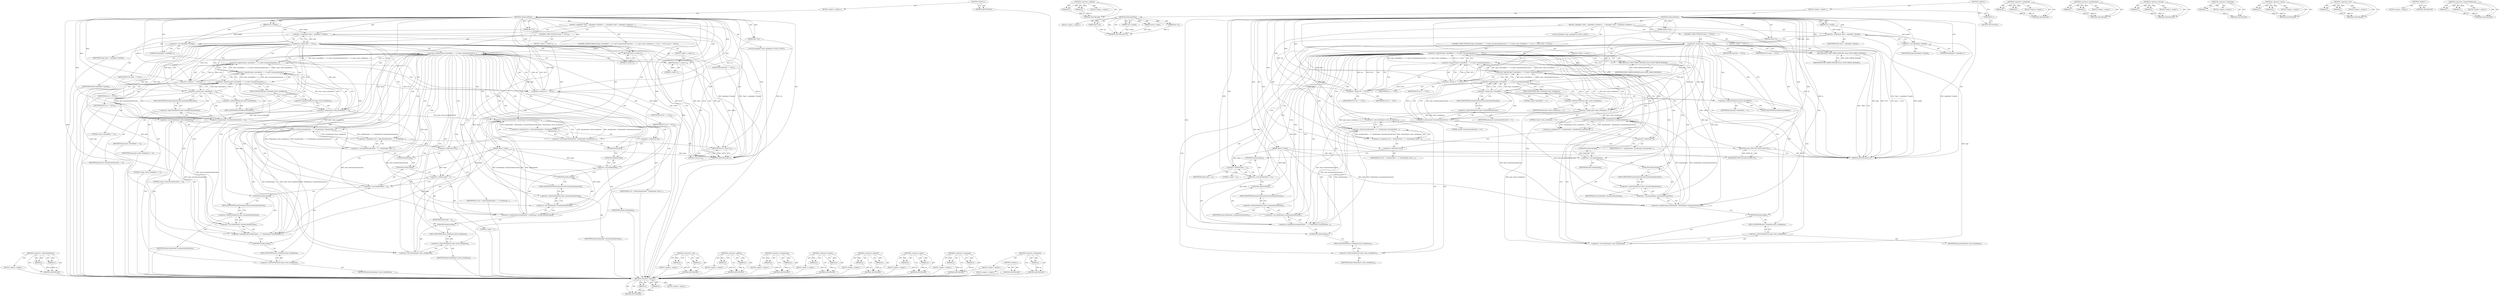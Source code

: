 digraph "&lt;operator&gt;.indirectFieldAccess" {
vulnerable_145 [label=<(METHOD,&lt;operator&gt;.indirectFieldAccess)>];
vulnerable_146 [label=<(PARAM,p1)>];
vulnerable_147 [label=<(PARAM,p2)>];
vulnerable_148 [label=<(BLOCK,&lt;empty&gt;,&lt;empty&gt;)>];
vulnerable_149 [label=<(METHOD_RETURN,ANY)>];
vulnerable_6 [label=<(METHOD,&lt;global&gt;)<SUB>1</SUB>>];
vulnerable_7 [label=<(BLOCK,&lt;empty&gt;,&lt;empty&gt;)<SUB>1</SUB>>];
vulnerable_8 [label=<(METHOD,GetPayloadTime)<SUB>1</SUB>>];
vulnerable_9 [label=<(PARAM,size_t handle)<SUB>1</SUB>>];
vulnerable_10 [label=<(PARAM,uint32_t index)<SUB>1</SUB>>];
vulnerable_11 [label=<(PARAM,float *in)<SUB>1</SUB>>];
vulnerable_12 [label=<(PARAM,float *out)<SUB>1</SUB>>];
vulnerable_13 [label=<(BLOCK,{
 	mp4object *mp4 = (mp4object *)handle;
	if (...,{
 	mp4object *mp4 = (mp4object *)handle;
	if (...)<SUB>2</SUB>>];
vulnerable_14 [label="<(LOCAL,mp4object* mp4: mp4object*)<SUB>3</SUB>>"];
vulnerable_15 [label=<(&lt;operator&gt;.assignment,*mp4 = (mp4object *)handle)<SUB>3</SUB>>];
vulnerable_16 [label=<(IDENTIFIER,mp4,*mp4 = (mp4object *)handle)<SUB>3</SUB>>];
vulnerable_17 [label=<(&lt;operator&gt;.cast,(mp4object *)handle)<SUB>3</SUB>>];
vulnerable_18 [label=<(UNKNOWN,mp4object *,mp4object *)<SUB>3</SUB>>];
vulnerable_19 [label=<(IDENTIFIER,handle,(mp4object *)handle)<SUB>3</SUB>>];
vulnerable_20 [label=<(CONTROL_STRUCTURE,IF,if (mp4 == NULL))<SUB>4</SUB>>];
vulnerable_21 [label=<(&lt;operator&gt;.equals,mp4 == NULL)<SUB>4</SUB>>];
vulnerable_22 [label=<(IDENTIFIER,mp4,mp4 == NULL)<SUB>4</SUB>>];
vulnerable_23 [label=<(IDENTIFIER,NULL,mp4 == NULL)<SUB>4</SUB>>];
vulnerable_24 [label=<(BLOCK,&lt;empty&gt;,&lt;empty&gt;)<SUB>4</SUB>>];
vulnerable_25 [label=<(RETURN,return 0;,return 0;)<SUB>4</SUB>>];
vulnerable_26 [label=<(LITERAL,0,return 0;)<SUB>4</SUB>>];
vulnerable_27 [label=<(CONTROL_STRUCTURE,IF,if (mp4-&gt;metaoffsets == 0 || mp4-&gt;basemetadataduration == 0 || mp4-&gt;meta_clockdemon == 0 || in == NULL || out == NULL))<SUB>6</SUB>>];
vulnerable_28 [label=<(&lt;operator&gt;.logicalOr,mp4-&gt;metaoffsets == 0 || mp4-&gt;basemetadatadurat...)<SUB>6</SUB>>];
vulnerable_29 [label=<(&lt;operator&gt;.logicalOr,mp4-&gt;metaoffsets == 0 || mp4-&gt;basemetadatadurat...)<SUB>6</SUB>>];
vulnerable_30 [label=<(&lt;operator&gt;.logicalOr,mp4-&gt;metaoffsets == 0 || mp4-&gt;basemetadatadurat...)<SUB>6</SUB>>];
vulnerable_31 [label=<(&lt;operator&gt;.logicalOr,mp4-&gt;metaoffsets == 0 || mp4-&gt;basemetadatadurat...)<SUB>6</SUB>>];
vulnerable_32 [label=<(&lt;operator&gt;.equals,mp4-&gt;metaoffsets == 0)<SUB>6</SUB>>];
vulnerable_33 [label=<(&lt;operator&gt;.indirectFieldAccess,mp4-&gt;metaoffsets)<SUB>6</SUB>>];
vulnerable_34 [label=<(IDENTIFIER,mp4,mp4-&gt;metaoffsets == 0)<SUB>6</SUB>>];
vulnerable_35 [label=<(FIELD_IDENTIFIER,metaoffsets,metaoffsets)<SUB>6</SUB>>];
vulnerable_36 [label=<(LITERAL,0,mp4-&gt;metaoffsets == 0)<SUB>6</SUB>>];
vulnerable_37 [label=<(&lt;operator&gt;.equals,mp4-&gt;basemetadataduration == 0)<SUB>6</SUB>>];
vulnerable_38 [label=<(&lt;operator&gt;.indirectFieldAccess,mp4-&gt;basemetadataduration)<SUB>6</SUB>>];
vulnerable_39 [label=<(IDENTIFIER,mp4,mp4-&gt;basemetadataduration == 0)<SUB>6</SUB>>];
vulnerable_40 [label=<(FIELD_IDENTIFIER,basemetadataduration,basemetadataduration)<SUB>6</SUB>>];
vulnerable_41 [label=<(LITERAL,0,mp4-&gt;basemetadataduration == 0)<SUB>6</SUB>>];
vulnerable_42 [label=<(&lt;operator&gt;.equals,mp4-&gt;meta_clockdemon == 0)<SUB>6</SUB>>];
vulnerable_43 [label=<(&lt;operator&gt;.indirectFieldAccess,mp4-&gt;meta_clockdemon)<SUB>6</SUB>>];
vulnerable_44 [label=<(IDENTIFIER,mp4,mp4-&gt;meta_clockdemon == 0)<SUB>6</SUB>>];
vulnerable_45 [label=<(FIELD_IDENTIFIER,meta_clockdemon,meta_clockdemon)<SUB>6</SUB>>];
vulnerable_46 [label=<(LITERAL,0,mp4-&gt;meta_clockdemon == 0)<SUB>6</SUB>>];
vulnerable_47 [label=<(&lt;operator&gt;.equals,in == NULL)<SUB>6</SUB>>];
vulnerable_48 [label=<(IDENTIFIER,in,in == NULL)<SUB>6</SUB>>];
vulnerable_49 [label=<(IDENTIFIER,NULL,in == NULL)<SUB>6</SUB>>];
vulnerable_50 [label=<(&lt;operator&gt;.equals,out == NULL)<SUB>6</SUB>>];
vulnerable_51 [label=<(IDENTIFIER,out,out == NULL)<SUB>6</SUB>>];
vulnerable_52 [label=<(IDENTIFIER,NULL,out == NULL)<SUB>6</SUB>>];
vulnerable_53 [label=<(BLOCK,&lt;empty&gt;,&lt;empty&gt;)<SUB>6</SUB>>];
vulnerable_54 [label=<(RETURN,return 1;,return 1;)<SUB>6</SUB>>];
vulnerable_55 [label=<(LITERAL,1,return 1;)<SUB>6</SUB>>];
vulnerable_56 [label=<(&lt;operator&gt;.assignment,*in = (float)((double)index * (double)mp4-&gt;base...)<SUB>8</SUB>>];
vulnerable_57 [label=<(&lt;operator&gt;.indirection,*in)<SUB>8</SUB>>];
vulnerable_58 [label=<(IDENTIFIER,in,*in = (float)((double)index * (double)mp4-&gt;base...)<SUB>8</SUB>>];
vulnerable_59 [label=<(&lt;operator&gt;.cast,(float)((double)index * (double)mp4-&gt;basemetada...)<SUB>8</SUB>>];
vulnerable_60 [label=<(UNKNOWN,float,float)<SUB>8</SUB>>];
vulnerable_61 [label=<(&lt;operator&gt;.division,(double)index * (double)mp4-&gt;basemetadatadurati...)<SUB>8</SUB>>];
vulnerable_62 [label=<(&lt;operator&gt;.multiplication,(double)index * (double)mp4-&gt;basemetadataduration)<SUB>8</SUB>>];
vulnerable_63 [label=<(&lt;operator&gt;.cast,(double)index)<SUB>8</SUB>>];
vulnerable_64 [label=<(UNKNOWN,double,double)<SUB>8</SUB>>];
vulnerable_65 [label=<(IDENTIFIER,index,(double)index)<SUB>8</SUB>>];
vulnerable_66 [label=<(&lt;operator&gt;.cast,(double)mp4-&gt;basemetadataduration)<SUB>8</SUB>>];
vulnerable_67 [label=<(UNKNOWN,double,double)<SUB>8</SUB>>];
vulnerable_68 [label=<(&lt;operator&gt;.indirectFieldAccess,mp4-&gt;basemetadataduration)<SUB>8</SUB>>];
vulnerable_69 [label=<(IDENTIFIER,mp4,(double)mp4-&gt;basemetadataduration)<SUB>8</SUB>>];
vulnerable_70 [label=<(FIELD_IDENTIFIER,basemetadataduration,basemetadataduration)<SUB>8</SUB>>];
vulnerable_71 [label=<(&lt;operator&gt;.cast,(double)mp4-&gt;meta_clockdemon)<SUB>8</SUB>>];
vulnerable_72 [label=<(UNKNOWN,double,double)<SUB>8</SUB>>];
vulnerable_73 [label=<(&lt;operator&gt;.indirectFieldAccess,mp4-&gt;meta_clockdemon)<SUB>8</SUB>>];
vulnerable_74 [label=<(IDENTIFIER,mp4,(double)mp4-&gt;meta_clockdemon)<SUB>8</SUB>>];
vulnerable_75 [label=<(FIELD_IDENTIFIER,meta_clockdemon,meta_clockdemon)<SUB>8</SUB>>];
vulnerable_76 [label=<(&lt;operator&gt;.assignment,*out = (float)((double)(index + 1) * (double)mp...)<SUB>9</SUB>>];
vulnerable_77 [label=<(&lt;operator&gt;.indirection,*out)<SUB>9</SUB>>];
vulnerable_78 [label=<(IDENTIFIER,out,*out = (float)((double)(index + 1) * (double)mp...)<SUB>9</SUB>>];
vulnerable_79 [label=<(&lt;operator&gt;.cast,(float)((double)(index + 1) * (double)mp4-&gt;base...)<SUB>9</SUB>>];
vulnerable_80 [label=<(UNKNOWN,float,float)<SUB>9</SUB>>];
vulnerable_81 [label=<(&lt;operator&gt;.division,(double)(index + 1) * (double)mp4-&gt;basemetadata...)<SUB>9</SUB>>];
vulnerable_82 [label=<(&lt;operator&gt;.multiplication,(double)(index + 1) * (double)mp4-&gt;basemetadata...)<SUB>9</SUB>>];
vulnerable_83 [label=<(&lt;operator&gt;.cast,(double)(index + 1))<SUB>9</SUB>>];
vulnerable_84 [label=<(UNKNOWN,double,double)<SUB>9</SUB>>];
vulnerable_85 [label=<(&lt;operator&gt;.addition,index + 1)<SUB>9</SUB>>];
vulnerable_86 [label=<(IDENTIFIER,index,index + 1)<SUB>9</SUB>>];
vulnerable_87 [label=<(LITERAL,1,index + 1)<SUB>9</SUB>>];
vulnerable_88 [label=<(&lt;operator&gt;.cast,(double)mp4-&gt;basemetadataduration)<SUB>9</SUB>>];
vulnerable_89 [label=<(UNKNOWN,double,double)<SUB>9</SUB>>];
vulnerable_90 [label=<(&lt;operator&gt;.indirectFieldAccess,mp4-&gt;basemetadataduration)<SUB>9</SUB>>];
vulnerable_91 [label=<(IDENTIFIER,mp4,(double)mp4-&gt;basemetadataduration)<SUB>9</SUB>>];
vulnerable_92 [label=<(FIELD_IDENTIFIER,basemetadataduration,basemetadataduration)<SUB>9</SUB>>];
vulnerable_93 [label=<(&lt;operator&gt;.cast,(double)mp4-&gt;meta_clockdemon)<SUB>9</SUB>>];
vulnerable_94 [label=<(UNKNOWN,double,double)<SUB>9</SUB>>];
vulnerable_95 [label=<(&lt;operator&gt;.indirectFieldAccess,mp4-&gt;meta_clockdemon)<SUB>9</SUB>>];
vulnerable_96 [label=<(IDENTIFIER,mp4,(double)mp4-&gt;meta_clockdemon)<SUB>9</SUB>>];
vulnerable_97 [label=<(FIELD_IDENTIFIER,meta_clockdemon,meta_clockdemon)<SUB>9</SUB>>];
vulnerable_98 [label=<(RETURN,return 0;,return 0;)<SUB>10</SUB>>];
vulnerable_99 [label=<(LITERAL,0,return 0;)<SUB>10</SUB>>];
vulnerable_100 [label=<(METHOD_RETURN,uint32_t)<SUB>1</SUB>>];
vulnerable_102 [label=<(METHOD_RETURN,ANY)<SUB>1</SUB>>];
vulnerable_130 [label=<(METHOD,&lt;operator&gt;.cast)>];
vulnerable_131 [label=<(PARAM,p1)>];
vulnerable_132 [label=<(PARAM,p2)>];
vulnerable_133 [label=<(BLOCK,&lt;empty&gt;,&lt;empty&gt;)>];
vulnerable_134 [label=<(METHOD_RETURN,ANY)>];
vulnerable_164 [label=<(METHOD,&lt;operator&gt;.addition)>];
vulnerable_165 [label=<(PARAM,p1)>];
vulnerable_166 [label=<(PARAM,p2)>];
vulnerable_167 [label=<(BLOCK,&lt;empty&gt;,&lt;empty&gt;)>];
vulnerable_168 [label=<(METHOD_RETURN,ANY)>];
vulnerable_159 [label=<(METHOD,&lt;operator&gt;.multiplication)>];
vulnerable_160 [label=<(PARAM,p1)>];
vulnerable_161 [label=<(PARAM,p2)>];
vulnerable_162 [label=<(BLOCK,&lt;empty&gt;,&lt;empty&gt;)>];
vulnerable_163 [label=<(METHOD_RETURN,ANY)>];
vulnerable_154 [label=<(METHOD,&lt;operator&gt;.division)>];
vulnerable_155 [label=<(PARAM,p1)>];
vulnerable_156 [label=<(PARAM,p2)>];
vulnerable_157 [label=<(BLOCK,&lt;empty&gt;,&lt;empty&gt;)>];
vulnerable_158 [label=<(METHOD_RETURN,ANY)>];
vulnerable_140 [label=<(METHOD,&lt;operator&gt;.logicalOr)>];
vulnerable_141 [label=<(PARAM,p1)>];
vulnerable_142 [label=<(PARAM,p2)>];
vulnerable_143 [label=<(BLOCK,&lt;empty&gt;,&lt;empty&gt;)>];
vulnerable_144 [label=<(METHOD_RETURN,ANY)>];
vulnerable_135 [label=<(METHOD,&lt;operator&gt;.equals)>];
vulnerable_136 [label=<(PARAM,p1)>];
vulnerable_137 [label=<(PARAM,p2)>];
vulnerable_138 [label=<(BLOCK,&lt;empty&gt;,&lt;empty&gt;)>];
vulnerable_139 [label=<(METHOD_RETURN,ANY)>];
vulnerable_125 [label=<(METHOD,&lt;operator&gt;.assignment)>];
vulnerable_126 [label=<(PARAM,p1)>];
vulnerable_127 [label=<(PARAM,p2)>];
vulnerable_128 [label=<(BLOCK,&lt;empty&gt;,&lt;empty&gt;)>];
vulnerable_129 [label=<(METHOD_RETURN,ANY)>];
vulnerable_119 [label=<(METHOD,&lt;global&gt;)<SUB>1</SUB>>];
vulnerable_120 [label=<(BLOCK,&lt;empty&gt;,&lt;empty&gt;)>];
vulnerable_121 [label=<(METHOD_RETURN,ANY)>];
vulnerable_150 [label=<(METHOD,&lt;operator&gt;.indirection)>];
vulnerable_151 [label=<(PARAM,p1)>];
vulnerable_152 [label=<(BLOCK,&lt;empty&gt;,&lt;empty&gt;)>];
vulnerable_153 [label=<(METHOD_RETURN,ANY)>];
fixed_147 [label=<(METHOD,&lt;operator&gt;.logicalOr)>];
fixed_148 [label=<(PARAM,p1)>];
fixed_149 [label=<(PARAM,p2)>];
fixed_150 [label=<(BLOCK,&lt;empty&gt;,&lt;empty&gt;)>];
fixed_151 [label=<(METHOD_RETURN,ANY)>];
fixed_171 [label=<(METHOD,&lt;operator&gt;.addition)>];
fixed_172 [label=<(PARAM,p1)>];
fixed_173 [label=<(PARAM,p2)>];
fixed_174 [label=<(BLOCK,&lt;empty&gt;,&lt;empty&gt;)>];
fixed_175 [label=<(METHOD_RETURN,ANY)>];
fixed_6 [label=<(METHOD,&lt;global&gt;)<SUB>1</SUB>>];
fixed_7 [label=<(BLOCK,&lt;empty&gt;,&lt;empty&gt;)<SUB>1</SUB>>];
fixed_8 [label=<(METHOD,GetPayloadTime)<SUB>1</SUB>>];
fixed_9 [label=<(PARAM,size_t handle)<SUB>1</SUB>>];
fixed_10 [label=<(PARAM,uint32_t index)<SUB>1</SUB>>];
fixed_11 [label=<(PARAM,float *in)<SUB>1</SUB>>];
fixed_12 [label=<(PARAM,float *out)<SUB>1</SUB>>];
fixed_13 [label=<(BLOCK,&lt;empty&gt;,&lt;empty&gt;)>];
fixed_14 [label=<(METHOD_RETURN,uint32_t)<SUB>1</SUB>>];
fixed_16 [label=<(UNKNOWN,),))<SUB>1</SUB>>];
fixed_17 [label=<(METHOD,GetPayloadTime)<SUB>2</SUB>>];
fixed_18 [label=<(PARAM,size_t handle)<SUB>2</SUB>>];
fixed_19 [label=<(PARAM,uint32_t index)<SUB>2</SUB>>];
fixed_20 [label=<(PARAM,double *in)<SUB>2</SUB>>];
fixed_21 [label=<(PARAM,double *out)<SUB>2</SUB>>];
fixed_22 [label=<(BLOCK,{
 	mp4object *mp4 = (mp4object *)handle;
	if (...,{
 	mp4object *mp4 = (mp4object *)handle;
	if (...)<SUB>3</SUB>>];
fixed_23 [label="<(LOCAL,mp4object* mp4: mp4object*)<SUB>4</SUB>>"];
fixed_24 [label=<(&lt;operator&gt;.assignment,*mp4 = (mp4object *)handle)<SUB>4</SUB>>];
fixed_25 [label=<(IDENTIFIER,mp4,*mp4 = (mp4object *)handle)<SUB>4</SUB>>];
fixed_26 [label=<(&lt;operator&gt;.cast,(mp4object *)handle)<SUB>4</SUB>>];
fixed_27 [label=<(UNKNOWN,mp4object *,mp4object *)<SUB>4</SUB>>];
fixed_28 [label=<(IDENTIFIER,handle,(mp4object *)handle)<SUB>4</SUB>>];
fixed_29 [label=<(CONTROL_STRUCTURE,IF,if (mp4 == NULL))<SUB>5</SUB>>];
fixed_30 [label=<(&lt;operator&gt;.equals,mp4 == NULL)<SUB>5</SUB>>];
fixed_31 [label=<(IDENTIFIER,mp4,mp4 == NULL)<SUB>5</SUB>>];
fixed_32 [label=<(IDENTIFIER,NULL,mp4 == NULL)<SUB>5</SUB>>];
fixed_33 [label=<(BLOCK,&lt;empty&gt;,&lt;empty&gt;)<SUB>5</SUB>>];
fixed_34 [label=<(RETURN,return GPMF_ERROR_MEMORY;,return GPMF_ERROR_MEMORY;)<SUB>5</SUB>>];
fixed_35 [label=<(IDENTIFIER,GPMF_ERROR_MEMORY,return GPMF_ERROR_MEMORY;)<SUB>5</SUB>>];
fixed_36 [label=<(CONTROL_STRUCTURE,IF,if (mp4-&gt;metaoffsets == 0 || mp4-&gt;basemetadataduration == 0 || mp4-&gt;meta_clockdemon == 0 || in == NULL || out == NULL))<SUB>7</SUB>>];
fixed_37 [label=<(&lt;operator&gt;.logicalOr,mp4-&gt;metaoffsets == 0 || mp4-&gt;basemetadatadurat...)<SUB>7</SUB>>];
fixed_38 [label=<(&lt;operator&gt;.logicalOr,mp4-&gt;metaoffsets == 0 || mp4-&gt;basemetadatadurat...)<SUB>7</SUB>>];
fixed_39 [label=<(&lt;operator&gt;.logicalOr,mp4-&gt;metaoffsets == 0 || mp4-&gt;basemetadatadurat...)<SUB>7</SUB>>];
fixed_40 [label=<(&lt;operator&gt;.logicalOr,mp4-&gt;metaoffsets == 0 || mp4-&gt;basemetadatadurat...)<SUB>7</SUB>>];
fixed_41 [label=<(&lt;operator&gt;.equals,mp4-&gt;metaoffsets == 0)<SUB>7</SUB>>];
fixed_42 [label=<(&lt;operator&gt;.indirectFieldAccess,mp4-&gt;metaoffsets)<SUB>7</SUB>>];
fixed_43 [label=<(IDENTIFIER,mp4,mp4-&gt;metaoffsets == 0)<SUB>7</SUB>>];
fixed_44 [label=<(FIELD_IDENTIFIER,metaoffsets,metaoffsets)<SUB>7</SUB>>];
fixed_45 [label=<(LITERAL,0,mp4-&gt;metaoffsets == 0)<SUB>7</SUB>>];
fixed_46 [label=<(&lt;operator&gt;.equals,mp4-&gt;basemetadataduration == 0)<SUB>7</SUB>>];
fixed_47 [label=<(&lt;operator&gt;.indirectFieldAccess,mp4-&gt;basemetadataduration)<SUB>7</SUB>>];
fixed_48 [label=<(IDENTIFIER,mp4,mp4-&gt;basemetadataduration == 0)<SUB>7</SUB>>];
fixed_49 [label=<(FIELD_IDENTIFIER,basemetadataduration,basemetadataduration)<SUB>7</SUB>>];
fixed_50 [label=<(LITERAL,0,mp4-&gt;basemetadataduration == 0)<SUB>7</SUB>>];
fixed_51 [label=<(&lt;operator&gt;.equals,mp4-&gt;meta_clockdemon == 0)<SUB>7</SUB>>];
fixed_52 [label=<(&lt;operator&gt;.indirectFieldAccess,mp4-&gt;meta_clockdemon)<SUB>7</SUB>>];
fixed_53 [label=<(IDENTIFIER,mp4,mp4-&gt;meta_clockdemon == 0)<SUB>7</SUB>>];
fixed_54 [label=<(FIELD_IDENTIFIER,meta_clockdemon,meta_clockdemon)<SUB>7</SUB>>];
fixed_55 [label=<(LITERAL,0,mp4-&gt;meta_clockdemon == 0)<SUB>7</SUB>>];
fixed_56 [label=<(&lt;operator&gt;.equals,in == NULL)<SUB>7</SUB>>];
fixed_57 [label=<(IDENTIFIER,in,in == NULL)<SUB>7</SUB>>];
fixed_58 [label=<(IDENTIFIER,NULL,in == NULL)<SUB>7</SUB>>];
fixed_59 [label=<(&lt;operator&gt;.equals,out == NULL)<SUB>7</SUB>>];
fixed_60 [label=<(IDENTIFIER,out,out == NULL)<SUB>7</SUB>>];
fixed_61 [label=<(IDENTIFIER,NULL,out == NULL)<SUB>7</SUB>>];
fixed_62 [label=<(BLOCK,&lt;empty&gt;,&lt;empty&gt;)<SUB>7</SUB>>];
fixed_63 [label=<(RETURN,return GPMF_ERROR_MEMORY;,return GPMF_ERROR_MEMORY;)<SUB>7</SUB>>];
fixed_64 [label=<(IDENTIFIER,GPMF_ERROR_MEMORY,return GPMF_ERROR_MEMORY;)<SUB>7</SUB>>];
fixed_65 [label=<(&lt;operator&gt;.assignment,*in = ((double)index * (double)mp4-&gt;basemetadat...)<SUB>9</SUB>>];
fixed_66 [label=<(&lt;operator&gt;.indirection,*in)<SUB>9</SUB>>];
fixed_67 [label=<(IDENTIFIER,in,*in = ((double)index * (double)mp4-&gt;basemetadat...)<SUB>9</SUB>>];
fixed_68 [label=<(&lt;operator&gt;.division,(double)index * (double)mp4-&gt;basemetadatadurati...)<SUB>9</SUB>>];
fixed_69 [label=<(&lt;operator&gt;.multiplication,(double)index * (double)mp4-&gt;basemetadataduration)<SUB>9</SUB>>];
fixed_70 [label=<(&lt;operator&gt;.cast,(double)index)<SUB>9</SUB>>];
fixed_71 [label=<(UNKNOWN,double,double)<SUB>9</SUB>>];
fixed_72 [label=<(IDENTIFIER,index,(double)index)<SUB>9</SUB>>];
fixed_73 [label=<(&lt;operator&gt;.cast,(double)mp4-&gt;basemetadataduration)<SUB>9</SUB>>];
fixed_74 [label=<(UNKNOWN,double,double)<SUB>9</SUB>>];
fixed_75 [label=<(&lt;operator&gt;.indirectFieldAccess,mp4-&gt;basemetadataduration)<SUB>9</SUB>>];
fixed_76 [label=<(IDENTIFIER,mp4,(double)mp4-&gt;basemetadataduration)<SUB>9</SUB>>];
fixed_77 [label=<(FIELD_IDENTIFIER,basemetadataduration,basemetadataduration)<SUB>9</SUB>>];
fixed_78 [label=<(&lt;operator&gt;.cast,(double)mp4-&gt;meta_clockdemon)<SUB>9</SUB>>];
fixed_79 [label=<(UNKNOWN,double,double)<SUB>9</SUB>>];
fixed_80 [label=<(&lt;operator&gt;.indirectFieldAccess,mp4-&gt;meta_clockdemon)<SUB>9</SUB>>];
fixed_81 [label=<(IDENTIFIER,mp4,(double)mp4-&gt;meta_clockdemon)<SUB>9</SUB>>];
fixed_82 [label=<(FIELD_IDENTIFIER,meta_clockdemon,meta_clockdemon)<SUB>9</SUB>>];
fixed_83 [label=<(&lt;operator&gt;.assignment,*out = ((double)(index + 1) * (double)mp4-&gt;base...)<SUB>10</SUB>>];
fixed_84 [label=<(&lt;operator&gt;.indirection,*out)<SUB>10</SUB>>];
fixed_85 [label=<(IDENTIFIER,out,*out = ((double)(index + 1) * (double)mp4-&gt;base...)<SUB>10</SUB>>];
fixed_86 [label=<(&lt;operator&gt;.division,(double)(index + 1) * (double)mp4-&gt;basemetadata...)<SUB>10</SUB>>];
fixed_87 [label=<(&lt;operator&gt;.multiplication,(double)(index + 1) * (double)mp4-&gt;basemetadata...)<SUB>10</SUB>>];
fixed_88 [label=<(&lt;operator&gt;.cast,(double)(index + 1))<SUB>10</SUB>>];
fixed_89 [label=<(UNKNOWN,double,double)<SUB>10</SUB>>];
fixed_90 [label=<(&lt;operator&gt;.addition,index + 1)<SUB>10</SUB>>];
fixed_91 [label=<(IDENTIFIER,index,index + 1)<SUB>10</SUB>>];
fixed_92 [label=<(LITERAL,1,index + 1)<SUB>10</SUB>>];
fixed_93 [label=<(&lt;operator&gt;.cast,(double)mp4-&gt;basemetadataduration)<SUB>10</SUB>>];
fixed_94 [label=<(UNKNOWN,double,double)<SUB>10</SUB>>];
fixed_95 [label=<(&lt;operator&gt;.indirectFieldAccess,mp4-&gt;basemetadataduration)<SUB>10</SUB>>];
fixed_96 [label=<(IDENTIFIER,mp4,(double)mp4-&gt;basemetadataduration)<SUB>10</SUB>>];
fixed_97 [label=<(FIELD_IDENTIFIER,basemetadataduration,basemetadataduration)<SUB>10</SUB>>];
fixed_98 [label=<(&lt;operator&gt;.cast,(double)mp4-&gt;meta_clockdemon)<SUB>10</SUB>>];
fixed_99 [label=<(UNKNOWN,double,double)<SUB>10</SUB>>];
fixed_100 [label=<(&lt;operator&gt;.indirectFieldAccess,mp4-&gt;meta_clockdemon)<SUB>10</SUB>>];
fixed_101 [label=<(IDENTIFIER,mp4,(double)mp4-&gt;meta_clockdemon)<SUB>10</SUB>>];
fixed_102 [label=<(FIELD_IDENTIFIER,meta_clockdemon,meta_clockdemon)<SUB>10</SUB>>];
fixed_103 [label=<(RETURN,return GPMF_OK;,return GPMF_OK;)<SUB>11</SUB>>];
fixed_104 [label=<(IDENTIFIER,GPMF_OK,return GPMF_OK;)<SUB>11</SUB>>];
fixed_105 [label=<(METHOD_RETURN,uint32_t)<SUB>2</SUB>>];
fixed_107 [label=<(METHOD_RETURN,ANY)<SUB>1</SUB>>];
fixed_132 [label=<(METHOD,&lt;operator&gt;.assignment)>];
fixed_133 [label=<(PARAM,p1)>];
fixed_134 [label=<(PARAM,p2)>];
fixed_135 [label=<(BLOCK,&lt;empty&gt;,&lt;empty&gt;)>];
fixed_136 [label=<(METHOD_RETURN,ANY)>];
fixed_166 [label=<(METHOD,&lt;operator&gt;.multiplication)>];
fixed_167 [label=<(PARAM,p1)>];
fixed_168 [label=<(PARAM,p2)>];
fixed_169 [label=<(BLOCK,&lt;empty&gt;,&lt;empty&gt;)>];
fixed_170 [label=<(METHOD_RETURN,ANY)>];
fixed_161 [label=<(METHOD,&lt;operator&gt;.division)>];
fixed_162 [label=<(PARAM,p1)>];
fixed_163 [label=<(PARAM,p2)>];
fixed_164 [label=<(BLOCK,&lt;empty&gt;,&lt;empty&gt;)>];
fixed_165 [label=<(METHOD_RETURN,ANY)>];
fixed_157 [label=<(METHOD,&lt;operator&gt;.indirection)>];
fixed_158 [label=<(PARAM,p1)>];
fixed_159 [label=<(BLOCK,&lt;empty&gt;,&lt;empty&gt;)>];
fixed_160 [label=<(METHOD_RETURN,ANY)>];
fixed_142 [label=<(METHOD,&lt;operator&gt;.equals)>];
fixed_143 [label=<(PARAM,p1)>];
fixed_144 [label=<(PARAM,p2)>];
fixed_145 [label=<(BLOCK,&lt;empty&gt;,&lt;empty&gt;)>];
fixed_146 [label=<(METHOD_RETURN,ANY)>];
fixed_137 [label=<(METHOD,&lt;operator&gt;.cast)>];
fixed_138 [label=<(PARAM,p1)>];
fixed_139 [label=<(PARAM,p2)>];
fixed_140 [label=<(BLOCK,&lt;empty&gt;,&lt;empty&gt;)>];
fixed_141 [label=<(METHOD_RETURN,ANY)>];
fixed_126 [label=<(METHOD,&lt;global&gt;)<SUB>1</SUB>>];
fixed_127 [label=<(BLOCK,&lt;empty&gt;,&lt;empty&gt;)>];
fixed_128 [label=<(METHOD_RETURN,ANY)>];
fixed_152 [label=<(METHOD,&lt;operator&gt;.indirectFieldAccess)>];
fixed_153 [label=<(PARAM,p1)>];
fixed_154 [label=<(PARAM,p2)>];
fixed_155 [label=<(BLOCK,&lt;empty&gt;,&lt;empty&gt;)>];
fixed_156 [label=<(METHOD_RETURN,ANY)>];
vulnerable_145 -> vulnerable_146  [key=0, label="AST: "];
vulnerable_145 -> vulnerable_146  [key=1, label="DDG: "];
vulnerable_145 -> vulnerable_148  [key=0, label="AST: "];
vulnerable_145 -> vulnerable_147  [key=0, label="AST: "];
vulnerable_145 -> vulnerable_147  [key=1, label="DDG: "];
vulnerable_145 -> vulnerable_149  [key=0, label="AST: "];
vulnerable_145 -> vulnerable_149  [key=1, label="CFG: "];
vulnerable_146 -> vulnerable_149  [key=0, label="DDG: p1"];
vulnerable_147 -> vulnerable_149  [key=0, label="DDG: p2"];
vulnerable_148 -> fixed_147  [key=0];
vulnerable_149 -> fixed_147  [key=0];
vulnerable_6 -> vulnerable_7  [key=0, label="AST: "];
vulnerable_6 -> vulnerable_102  [key=0, label="AST: "];
vulnerable_6 -> vulnerable_102  [key=1, label="CFG: "];
vulnerable_7 -> vulnerable_8  [key=0, label="AST: "];
vulnerable_8 -> vulnerable_9  [key=0, label="AST: "];
vulnerable_8 -> vulnerable_9  [key=1, label="DDG: "];
vulnerable_8 -> vulnerable_10  [key=0, label="AST: "];
vulnerable_8 -> vulnerable_10  [key=1, label="DDG: "];
vulnerable_8 -> vulnerable_11  [key=0, label="AST: "];
vulnerable_8 -> vulnerable_11  [key=1, label="DDG: "];
vulnerable_8 -> vulnerable_12  [key=0, label="AST: "];
vulnerable_8 -> vulnerable_12  [key=1, label="DDG: "];
vulnerable_8 -> vulnerable_13  [key=0, label="AST: "];
vulnerable_8 -> vulnerable_100  [key=0, label="AST: "];
vulnerable_8 -> vulnerable_18  [key=0, label="CFG: "];
vulnerable_8 -> vulnerable_15  [key=0, label="DDG: "];
vulnerable_8 -> vulnerable_98  [key=0, label="DDG: "];
vulnerable_8 -> vulnerable_99  [key=0, label="DDG: "];
vulnerable_8 -> vulnerable_17  [key=0, label="DDG: "];
vulnerable_8 -> vulnerable_21  [key=0, label="DDG: "];
vulnerable_8 -> vulnerable_25  [key=0, label="DDG: "];
vulnerable_8 -> vulnerable_54  [key=0, label="DDG: "];
vulnerable_8 -> vulnerable_26  [key=0, label="DDG: "];
vulnerable_8 -> vulnerable_50  [key=0, label="DDG: "];
vulnerable_8 -> vulnerable_55  [key=0, label="DDG: "];
vulnerable_8 -> vulnerable_47  [key=0, label="DDG: "];
vulnerable_8 -> vulnerable_62  [key=0, label="DDG: "];
vulnerable_8 -> vulnerable_82  [key=0, label="DDG: "];
vulnerable_8 -> vulnerable_42  [key=0, label="DDG: "];
vulnerable_8 -> vulnerable_63  [key=0, label="DDG: "];
vulnerable_8 -> vulnerable_83  [key=0, label="DDG: "];
vulnerable_8 -> vulnerable_32  [key=0, label="DDG: "];
vulnerable_8 -> vulnerable_37  [key=0, label="DDG: "];
vulnerable_8 -> vulnerable_85  [key=0, label="DDG: "];
vulnerable_9 -> vulnerable_15  [key=0, label="DDG: handle"];
vulnerable_9 -> vulnerable_17  [key=0, label="DDG: handle"];
vulnerable_10 -> vulnerable_100  [key=0, label="DDG: index"];
vulnerable_10 -> vulnerable_62  [key=0, label="DDG: index"];
vulnerable_10 -> vulnerable_82  [key=0, label="DDG: index"];
vulnerable_10 -> vulnerable_63  [key=0, label="DDG: index"];
vulnerable_10 -> vulnerable_83  [key=0, label="DDG: index"];
vulnerable_10 -> vulnerable_85  [key=0, label="DDG: index"];
vulnerable_11 -> vulnerable_100  [key=0, label="DDG: in"];
vulnerable_11 -> vulnerable_47  [key=0, label="DDG: in"];
vulnerable_12 -> vulnerable_100  [key=0, label="DDG: out"];
vulnerable_12 -> vulnerable_50  [key=0, label="DDG: out"];
vulnerable_13 -> vulnerable_14  [key=0, label="AST: "];
vulnerable_13 -> vulnerable_15  [key=0, label="AST: "];
vulnerable_13 -> vulnerable_20  [key=0, label="AST: "];
vulnerable_13 -> vulnerable_27  [key=0, label="AST: "];
vulnerable_13 -> vulnerable_56  [key=0, label="AST: "];
vulnerable_13 -> vulnerable_76  [key=0, label="AST: "];
vulnerable_13 -> vulnerable_98  [key=0, label="AST: "];
vulnerable_14 -> fixed_147  [key=0];
vulnerable_15 -> vulnerable_16  [key=0, label="AST: "];
vulnerable_15 -> vulnerable_17  [key=0, label="AST: "];
vulnerable_15 -> vulnerable_21  [key=0, label="CFG: "];
vulnerable_15 -> vulnerable_21  [key=1, label="DDG: mp4"];
vulnerable_15 -> vulnerable_100  [key=0, label="DDG: (mp4object *)handle"];
vulnerable_15 -> vulnerable_100  [key=1, label="DDG: *mp4 = (mp4object *)handle"];
vulnerable_16 -> fixed_147  [key=0];
vulnerable_17 -> vulnerable_18  [key=0, label="AST: "];
vulnerable_17 -> vulnerable_19  [key=0, label="AST: "];
vulnerable_17 -> vulnerable_15  [key=0, label="CFG: "];
vulnerable_17 -> vulnerable_100  [key=0, label="DDG: handle"];
vulnerable_18 -> vulnerable_17  [key=0, label="CFG: "];
vulnerable_19 -> fixed_147  [key=0];
vulnerable_20 -> vulnerable_21  [key=0, label="AST: "];
vulnerable_20 -> vulnerable_24  [key=0, label="AST: "];
vulnerable_21 -> vulnerable_22  [key=0, label="AST: "];
vulnerable_21 -> vulnerable_23  [key=0, label="AST: "];
vulnerable_21 -> vulnerable_25  [key=0, label="CFG: "];
vulnerable_21 -> vulnerable_25  [key=1, label="CDG: "];
vulnerable_21 -> vulnerable_35  [key=0, label="CFG: "];
vulnerable_21 -> vulnerable_35  [key=1, label="CDG: "];
vulnerable_21 -> vulnerable_100  [key=0, label="DDG: mp4"];
vulnerable_21 -> vulnerable_100  [key=1, label="DDG: NULL"];
vulnerable_21 -> vulnerable_100  [key=2, label="DDG: mp4 == NULL"];
vulnerable_21 -> vulnerable_50  [key=0, label="DDG: NULL"];
vulnerable_21 -> vulnerable_61  [key=0, label="DDG: mp4"];
vulnerable_21 -> vulnerable_81  [key=0, label="DDG: mp4"];
vulnerable_21 -> vulnerable_47  [key=0, label="DDG: NULL"];
vulnerable_21 -> vulnerable_62  [key=0, label="DDG: mp4"];
vulnerable_21 -> vulnerable_71  [key=0, label="DDG: mp4"];
vulnerable_21 -> vulnerable_82  [key=0, label="DDG: mp4"];
vulnerable_21 -> vulnerable_93  [key=0, label="DDG: mp4"];
vulnerable_21 -> vulnerable_42  [key=0, label="DDG: mp4"];
vulnerable_21 -> vulnerable_66  [key=0, label="DDG: mp4"];
vulnerable_21 -> vulnerable_88  [key=0, label="DDG: mp4"];
vulnerable_21 -> vulnerable_32  [key=0, label="DDG: mp4"];
vulnerable_21 -> vulnerable_32  [key=1, label="CDG: "];
vulnerable_21 -> vulnerable_37  [key=0, label="DDG: mp4"];
vulnerable_21 -> vulnerable_30  [key=0, label="CDG: "];
vulnerable_21 -> vulnerable_28  [key=0, label="CDG: "];
vulnerable_21 -> vulnerable_29  [key=0, label="CDG: "];
vulnerable_21 -> vulnerable_33  [key=0, label="CDG: "];
vulnerable_21 -> vulnerable_31  [key=0, label="CDG: "];
vulnerable_22 -> fixed_147  [key=0];
vulnerable_23 -> fixed_147  [key=0];
vulnerable_24 -> vulnerable_25  [key=0, label="AST: "];
vulnerable_25 -> vulnerable_26  [key=0, label="AST: "];
vulnerable_25 -> vulnerable_100  [key=0, label="CFG: "];
vulnerable_25 -> vulnerable_100  [key=1, label="DDG: &lt;RET&gt;"];
vulnerable_26 -> vulnerable_25  [key=0, label="DDG: 0"];
vulnerable_27 -> vulnerable_28  [key=0, label="AST: "];
vulnerable_27 -> vulnerable_53  [key=0, label="AST: "];
vulnerable_28 -> vulnerable_29  [key=0, label="AST: "];
vulnerable_28 -> vulnerable_50  [key=0, label="AST: "];
vulnerable_28 -> vulnerable_54  [key=0, label="CFG: "];
vulnerable_28 -> vulnerable_54  [key=1, label="CDG: "];
vulnerable_28 -> vulnerable_57  [key=0, label="CFG: "];
vulnerable_28 -> vulnerable_57  [key=1, label="CDG: "];
vulnerable_28 -> vulnerable_94  [key=0, label="CDG: "];
vulnerable_28 -> vulnerable_68  [key=0, label="CDG: "];
vulnerable_28 -> vulnerable_60  [key=0, label="CDG: "];
vulnerable_28 -> vulnerable_73  [key=0, label="CDG: "];
vulnerable_28 -> vulnerable_77  [key=0, label="CDG: "];
vulnerable_28 -> vulnerable_64  [key=0, label="CDG: "];
vulnerable_28 -> vulnerable_89  [key=0, label="CDG: "];
vulnerable_28 -> vulnerable_66  [key=0, label="CDG: "];
vulnerable_28 -> vulnerable_98  [key=0, label="CDG: "];
vulnerable_28 -> vulnerable_75  [key=0, label="CDG: "];
vulnerable_28 -> vulnerable_81  [key=0, label="CDG: "];
vulnerable_28 -> vulnerable_84  [key=0, label="CDG: "];
vulnerable_28 -> vulnerable_85  [key=0, label="CDG: "];
vulnerable_28 -> vulnerable_72  [key=0, label="CDG: "];
vulnerable_28 -> vulnerable_56  [key=0, label="CDG: "];
vulnerable_28 -> vulnerable_67  [key=0, label="CDG: "];
vulnerable_28 -> vulnerable_95  [key=0, label="CDG: "];
vulnerable_28 -> vulnerable_92  [key=0, label="CDG: "];
vulnerable_28 -> vulnerable_76  [key=0, label="CDG: "];
vulnerable_28 -> vulnerable_59  [key=0, label="CDG: "];
vulnerable_28 -> vulnerable_97  [key=0, label="CDG: "];
vulnerable_28 -> vulnerable_82  [key=0, label="CDG: "];
vulnerable_28 -> vulnerable_93  [key=0, label="CDG: "];
vulnerable_28 -> vulnerable_90  [key=0, label="CDG: "];
vulnerable_28 -> vulnerable_79  [key=0, label="CDG: "];
vulnerable_28 -> vulnerable_80  [key=0, label="CDG: "];
vulnerable_28 -> vulnerable_61  [key=0, label="CDG: "];
vulnerable_28 -> vulnerable_83  [key=0, label="CDG: "];
vulnerable_28 -> vulnerable_71  [key=0, label="CDG: "];
vulnerable_28 -> vulnerable_88  [key=0, label="CDG: "];
vulnerable_28 -> vulnerable_70  [key=0, label="CDG: "];
vulnerable_28 -> vulnerable_63  [key=0, label="CDG: "];
vulnerable_28 -> vulnerable_62  [key=0, label="CDG: "];
vulnerable_29 -> vulnerable_30  [key=0, label="AST: "];
vulnerable_29 -> vulnerable_47  [key=0, label="AST: "];
vulnerable_29 -> vulnerable_28  [key=0, label="CFG: "];
vulnerable_29 -> vulnerable_28  [key=1, label="DDG: mp4-&gt;metaoffsets == 0 || mp4-&gt;basemetadataduration == 0 || mp4-&gt;meta_clockdemon == 0"];
vulnerable_29 -> vulnerable_28  [key=2, label="DDG: in == NULL"];
vulnerable_29 -> vulnerable_50  [key=0, label="CFG: "];
vulnerable_29 -> vulnerable_50  [key=1, label="CDG: "];
vulnerable_30 -> vulnerable_31  [key=0, label="AST: "];
vulnerable_30 -> vulnerable_42  [key=0, label="AST: "];
vulnerable_30 -> vulnerable_29  [key=0, label="CFG: "];
vulnerable_30 -> vulnerable_29  [key=1, label="DDG: mp4-&gt;metaoffsets == 0 || mp4-&gt;basemetadataduration == 0"];
vulnerable_30 -> vulnerable_29  [key=2, label="DDG: mp4-&gt;meta_clockdemon == 0"];
vulnerable_30 -> vulnerable_47  [key=0, label="CFG: "];
vulnerable_30 -> vulnerable_47  [key=1, label="CDG: "];
vulnerable_31 -> vulnerable_32  [key=0, label="AST: "];
vulnerable_31 -> vulnerable_37  [key=0, label="AST: "];
vulnerable_31 -> vulnerable_30  [key=0, label="CFG: "];
vulnerable_31 -> vulnerable_30  [key=1, label="DDG: mp4-&gt;metaoffsets == 0"];
vulnerable_31 -> vulnerable_30  [key=2, label="DDG: mp4-&gt;basemetadataduration == 0"];
vulnerable_31 -> vulnerable_45  [key=0, label="CFG: "];
vulnerable_31 -> vulnerable_45  [key=1, label="CDG: "];
vulnerable_31 -> vulnerable_42  [key=0, label="CDG: "];
vulnerable_31 -> vulnerable_43  [key=0, label="CDG: "];
vulnerable_32 -> vulnerable_33  [key=0, label="AST: "];
vulnerable_32 -> vulnerable_36  [key=0, label="AST: "];
vulnerable_32 -> vulnerable_31  [key=0, label="CFG: "];
vulnerable_32 -> vulnerable_31  [key=1, label="DDG: mp4-&gt;metaoffsets"];
vulnerable_32 -> vulnerable_31  [key=2, label="DDG: 0"];
vulnerable_32 -> vulnerable_40  [key=0, label="CFG: "];
vulnerable_32 -> vulnerable_40  [key=1, label="CDG: "];
vulnerable_32 -> vulnerable_37  [key=0, label="CDG: "];
vulnerable_32 -> vulnerable_38  [key=0, label="CDG: "];
vulnerable_33 -> vulnerable_34  [key=0, label="AST: "];
vulnerable_33 -> vulnerable_35  [key=0, label="AST: "];
vulnerable_33 -> vulnerable_32  [key=0, label="CFG: "];
vulnerable_34 -> fixed_147  [key=0];
vulnerable_35 -> vulnerable_33  [key=0, label="CFG: "];
vulnerable_36 -> fixed_147  [key=0];
vulnerable_37 -> vulnerable_38  [key=0, label="AST: "];
vulnerable_37 -> vulnerable_41  [key=0, label="AST: "];
vulnerable_37 -> vulnerable_31  [key=0, label="CFG: "];
vulnerable_37 -> vulnerable_31  [key=1, label="DDG: mp4-&gt;basemetadataduration"];
vulnerable_37 -> vulnerable_31  [key=2, label="DDG: 0"];
vulnerable_37 -> vulnerable_62  [key=0, label="DDG: mp4-&gt;basemetadataduration"];
vulnerable_37 -> vulnerable_82  [key=0, label="DDG: mp4-&gt;basemetadataduration"];
vulnerable_37 -> vulnerable_66  [key=0, label="DDG: mp4-&gt;basemetadataduration"];
vulnerable_37 -> vulnerable_88  [key=0, label="DDG: mp4-&gt;basemetadataduration"];
vulnerable_38 -> vulnerable_39  [key=0, label="AST: "];
vulnerable_38 -> vulnerable_40  [key=0, label="AST: "];
vulnerable_38 -> vulnerable_37  [key=0, label="CFG: "];
vulnerable_39 -> fixed_147  [key=0];
vulnerable_40 -> vulnerable_38  [key=0, label="CFG: "];
vulnerable_41 -> fixed_147  [key=0];
vulnerable_42 -> vulnerable_43  [key=0, label="AST: "];
vulnerable_42 -> vulnerable_46  [key=0, label="AST: "];
vulnerable_42 -> vulnerable_30  [key=0, label="CFG: "];
vulnerable_42 -> vulnerable_30  [key=1, label="DDG: mp4-&gt;meta_clockdemon"];
vulnerable_42 -> vulnerable_30  [key=2, label="DDG: 0"];
vulnerable_42 -> vulnerable_61  [key=0, label="DDG: mp4-&gt;meta_clockdemon"];
vulnerable_42 -> vulnerable_81  [key=0, label="DDG: mp4-&gt;meta_clockdemon"];
vulnerable_42 -> vulnerable_71  [key=0, label="DDG: mp4-&gt;meta_clockdemon"];
vulnerable_42 -> vulnerable_93  [key=0, label="DDG: mp4-&gt;meta_clockdemon"];
vulnerable_43 -> vulnerable_44  [key=0, label="AST: "];
vulnerable_43 -> vulnerable_45  [key=0, label="AST: "];
vulnerable_43 -> vulnerable_42  [key=0, label="CFG: "];
vulnerable_44 -> fixed_147  [key=0];
vulnerable_45 -> vulnerable_43  [key=0, label="CFG: "];
vulnerable_46 -> fixed_147  [key=0];
vulnerable_47 -> vulnerable_48  [key=0, label="AST: "];
vulnerable_47 -> vulnerable_49  [key=0, label="AST: "];
vulnerable_47 -> vulnerable_29  [key=0, label="CFG: "];
vulnerable_47 -> vulnerable_29  [key=1, label="DDG: in"];
vulnerable_47 -> vulnerable_29  [key=2, label="DDG: NULL"];
vulnerable_47 -> vulnerable_50  [key=0, label="DDG: NULL"];
vulnerable_48 -> fixed_147  [key=0];
vulnerable_49 -> fixed_147  [key=0];
vulnerable_50 -> vulnerable_51  [key=0, label="AST: "];
vulnerable_50 -> vulnerable_52  [key=0, label="AST: "];
vulnerable_50 -> vulnerable_28  [key=0, label="CFG: "];
vulnerable_50 -> vulnerable_28  [key=1, label="DDG: out"];
vulnerable_50 -> vulnerable_28  [key=2, label="DDG: NULL"];
vulnerable_51 -> fixed_147  [key=0];
vulnerable_52 -> fixed_147  [key=0];
vulnerable_53 -> vulnerable_54  [key=0, label="AST: "];
vulnerable_54 -> vulnerable_55  [key=0, label="AST: "];
vulnerable_54 -> vulnerable_100  [key=0, label="CFG: "];
vulnerable_54 -> vulnerable_100  [key=1, label="DDG: &lt;RET&gt;"];
vulnerable_55 -> vulnerable_54  [key=0, label="DDG: 1"];
vulnerable_56 -> vulnerable_57  [key=0, label="AST: "];
vulnerable_56 -> vulnerable_59  [key=0, label="AST: "];
vulnerable_56 -> vulnerable_77  [key=0, label="CFG: "];
vulnerable_57 -> vulnerable_58  [key=0, label="AST: "];
vulnerable_57 -> vulnerable_60  [key=0, label="CFG: "];
vulnerable_58 -> fixed_147  [key=0];
vulnerable_59 -> vulnerable_60  [key=0, label="AST: "];
vulnerable_59 -> vulnerable_61  [key=0, label="AST: "];
vulnerable_59 -> vulnerable_56  [key=0, label="CFG: "];
vulnerable_60 -> vulnerable_64  [key=0, label="CFG: "];
vulnerable_61 -> vulnerable_62  [key=0, label="AST: "];
vulnerable_61 -> vulnerable_71  [key=0, label="AST: "];
vulnerable_61 -> vulnerable_59  [key=0, label="CFG: "];
vulnerable_61 -> vulnerable_59  [key=1, label="DDG: (double)index * (double)mp4-&gt;basemetadataduration"];
vulnerable_61 -> vulnerable_59  [key=2, label="DDG: (double)mp4-&gt;meta_clockdemon"];
vulnerable_61 -> vulnerable_56  [key=0, label="DDG: (double)index * (double)mp4-&gt;basemetadataduration"];
vulnerable_61 -> vulnerable_56  [key=1, label="DDG: (double)mp4-&gt;meta_clockdemon"];
vulnerable_62 -> vulnerable_63  [key=0, label="AST: "];
vulnerable_62 -> vulnerable_66  [key=0, label="AST: "];
vulnerable_62 -> vulnerable_72  [key=0, label="CFG: "];
vulnerable_62 -> vulnerable_61  [key=0, label="DDG: (double)index"];
vulnerable_62 -> vulnerable_61  [key=1, label="DDG: (double)mp4-&gt;basemetadataduration"];
vulnerable_63 -> vulnerable_64  [key=0, label="AST: "];
vulnerable_63 -> vulnerable_65  [key=0, label="AST: "];
vulnerable_63 -> vulnerable_67  [key=0, label="CFG: "];
vulnerable_64 -> vulnerable_63  [key=0, label="CFG: "];
vulnerable_65 -> fixed_147  [key=0];
vulnerable_66 -> vulnerable_67  [key=0, label="AST: "];
vulnerable_66 -> vulnerable_68  [key=0, label="AST: "];
vulnerable_66 -> vulnerable_62  [key=0, label="CFG: "];
vulnerable_67 -> vulnerable_70  [key=0, label="CFG: "];
vulnerable_68 -> vulnerable_69  [key=0, label="AST: "];
vulnerable_68 -> vulnerable_70  [key=0, label="AST: "];
vulnerable_68 -> vulnerable_66  [key=0, label="CFG: "];
vulnerable_69 -> fixed_147  [key=0];
vulnerable_70 -> vulnerable_68  [key=0, label="CFG: "];
vulnerable_71 -> vulnerable_72  [key=0, label="AST: "];
vulnerable_71 -> vulnerable_73  [key=0, label="AST: "];
vulnerable_71 -> vulnerable_61  [key=0, label="CFG: "];
vulnerable_72 -> vulnerable_75  [key=0, label="CFG: "];
vulnerable_73 -> vulnerable_74  [key=0, label="AST: "];
vulnerable_73 -> vulnerable_75  [key=0, label="AST: "];
vulnerable_73 -> vulnerable_71  [key=0, label="CFG: "];
vulnerable_74 -> fixed_147  [key=0];
vulnerable_75 -> vulnerable_73  [key=0, label="CFG: "];
vulnerable_76 -> vulnerable_77  [key=0, label="AST: "];
vulnerable_76 -> vulnerable_79  [key=0, label="AST: "];
vulnerable_76 -> vulnerable_98  [key=0, label="CFG: "];
vulnerable_77 -> vulnerable_78  [key=0, label="AST: "];
vulnerable_77 -> vulnerable_80  [key=0, label="CFG: "];
vulnerable_78 -> fixed_147  [key=0];
vulnerable_79 -> vulnerable_80  [key=0, label="AST: "];
vulnerable_79 -> vulnerable_81  [key=0, label="AST: "];
vulnerable_79 -> vulnerable_76  [key=0, label="CFG: "];
vulnerable_80 -> vulnerable_84  [key=0, label="CFG: "];
vulnerable_81 -> vulnerable_82  [key=0, label="AST: "];
vulnerable_81 -> vulnerable_93  [key=0, label="AST: "];
vulnerable_81 -> vulnerable_79  [key=0, label="CFG: "];
vulnerable_81 -> vulnerable_79  [key=1, label="DDG: (double)(index + 1) * (double)mp4-&gt;basemetadataduration"];
vulnerable_81 -> vulnerable_79  [key=2, label="DDG: (double)mp4-&gt;meta_clockdemon"];
vulnerable_81 -> vulnerable_76  [key=0, label="DDG: (double)(index + 1) * (double)mp4-&gt;basemetadataduration"];
vulnerable_81 -> vulnerable_76  [key=1, label="DDG: (double)mp4-&gt;meta_clockdemon"];
vulnerable_82 -> vulnerable_83  [key=0, label="AST: "];
vulnerable_82 -> vulnerable_88  [key=0, label="AST: "];
vulnerable_82 -> vulnerable_94  [key=0, label="CFG: "];
vulnerable_82 -> vulnerable_81  [key=0, label="DDG: (double)(index + 1)"];
vulnerable_82 -> vulnerable_81  [key=1, label="DDG: (double)mp4-&gt;basemetadataduration"];
vulnerable_83 -> vulnerable_84  [key=0, label="AST: "];
vulnerable_83 -> vulnerable_85  [key=0, label="AST: "];
vulnerable_83 -> vulnerable_89  [key=0, label="CFG: "];
vulnerable_84 -> vulnerable_85  [key=0, label="CFG: "];
vulnerable_85 -> vulnerable_86  [key=0, label="AST: "];
vulnerable_85 -> vulnerable_87  [key=0, label="AST: "];
vulnerable_85 -> vulnerable_83  [key=0, label="CFG: "];
vulnerable_86 -> fixed_147  [key=0];
vulnerable_87 -> fixed_147  [key=0];
vulnerable_88 -> vulnerable_89  [key=0, label="AST: "];
vulnerable_88 -> vulnerable_90  [key=0, label="AST: "];
vulnerable_88 -> vulnerable_82  [key=0, label="CFG: "];
vulnerable_89 -> vulnerable_92  [key=0, label="CFG: "];
vulnerable_90 -> vulnerable_91  [key=0, label="AST: "];
vulnerable_90 -> vulnerable_92  [key=0, label="AST: "];
vulnerable_90 -> vulnerable_88  [key=0, label="CFG: "];
vulnerable_91 -> fixed_147  [key=0];
vulnerable_92 -> vulnerable_90  [key=0, label="CFG: "];
vulnerable_93 -> vulnerable_94  [key=0, label="AST: "];
vulnerable_93 -> vulnerable_95  [key=0, label="AST: "];
vulnerable_93 -> vulnerable_81  [key=0, label="CFG: "];
vulnerable_94 -> vulnerable_97  [key=0, label="CFG: "];
vulnerable_95 -> vulnerable_96  [key=0, label="AST: "];
vulnerable_95 -> vulnerable_97  [key=0, label="AST: "];
vulnerable_95 -> vulnerable_93  [key=0, label="CFG: "];
vulnerable_96 -> fixed_147  [key=0];
vulnerable_97 -> vulnerable_95  [key=0, label="CFG: "];
vulnerable_98 -> vulnerable_99  [key=0, label="AST: "];
vulnerable_98 -> vulnerable_100  [key=0, label="CFG: "];
vulnerable_98 -> vulnerable_100  [key=1, label="DDG: &lt;RET&gt;"];
vulnerable_99 -> vulnerable_98  [key=0, label="DDG: 0"];
vulnerable_100 -> fixed_147  [key=0];
vulnerable_102 -> fixed_147  [key=0];
vulnerable_130 -> vulnerable_131  [key=0, label="AST: "];
vulnerable_130 -> vulnerable_131  [key=1, label="DDG: "];
vulnerable_130 -> vulnerable_133  [key=0, label="AST: "];
vulnerable_130 -> vulnerable_132  [key=0, label="AST: "];
vulnerable_130 -> vulnerable_132  [key=1, label="DDG: "];
vulnerable_130 -> vulnerable_134  [key=0, label="AST: "];
vulnerable_130 -> vulnerable_134  [key=1, label="CFG: "];
vulnerable_131 -> vulnerable_134  [key=0, label="DDG: p1"];
vulnerable_132 -> vulnerable_134  [key=0, label="DDG: p2"];
vulnerable_133 -> fixed_147  [key=0];
vulnerable_134 -> fixed_147  [key=0];
vulnerable_164 -> vulnerable_165  [key=0, label="AST: "];
vulnerable_164 -> vulnerable_165  [key=1, label="DDG: "];
vulnerable_164 -> vulnerable_167  [key=0, label="AST: "];
vulnerable_164 -> vulnerable_166  [key=0, label="AST: "];
vulnerable_164 -> vulnerable_166  [key=1, label="DDG: "];
vulnerable_164 -> vulnerable_168  [key=0, label="AST: "];
vulnerable_164 -> vulnerable_168  [key=1, label="CFG: "];
vulnerable_165 -> vulnerable_168  [key=0, label="DDG: p1"];
vulnerable_166 -> vulnerable_168  [key=0, label="DDG: p2"];
vulnerable_167 -> fixed_147  [key=0];
vulnerable_168 -> fixed_147  [key=0];
vulnerable_159 -> vulnerable_160  [key=0, label="AST: "];
vulnerable_159 -> vulnerable_160  [key=1, label="DDG: "];
vulnerable_159 -> vulnerable_162  [key=0, label="AST: "];
vulnerable_159 -> vulnerable_161  [key=0, label="AST: "];
vulnerable_159 -> vulnerable_161  [key=1, label="DDG: "];
vulnerable_159 -> vulnerable_163  [key=0, label="AST: "];
vulnerable_159 -> vulnerable_163  [key=1, label="CFG: "];
vulnerable_160 -> vulnerable_163  [key=0, label="DDG: p1"];
vulnerable_161 -> vulnerable_163  [key=0, label="DDG: p2"];
vulnerable_162 -> fixed_147  [key=0];
vulnerable_163 -> fixed_147  [key=0];
vulnerable_154 -> vulnerable_155  [key=0, label="AST: "];
vulnerable_154 -> vulnerable_155  [key=1, label="DDG: "];
vulnerable_154 -> vulnerable_157  [key=0, label="AST: "];
vulnerable_154 -> vulnerable_156  [key=0, label="AST: "];
vulnerable_154 -> vulnerable_156  [key=1, label="DDG: "];
vulnerable_154 -> vulnerable_158  [key=0, label="AST: "];
vulnerable_154 -> vulnerable_158  [key=1, label="CFG: "];
vulnerable_155 -> vulnerable_158  [key=0, label="DDG: p1"];
vulnerable_156 -> vulnerable_158  [key=0, label="DDG: p2"];
vulnerable_157 -> fixed_147  [key=0];
vulnerable_158 -> fixed_147  [key=0];
vulnerable_140 -> vulnerable_141  [key=0, label="AST: "];
vulnerable_140 -> vulnerable_141  [key=1, label="DDG: "];
vulnerable_140 -> vulnerable_143  [key=0, label="AST: "];
vulnerable_140 -> vulnerable_142  [key=0, label="AST: "];
vulnerable_140 -> vulnerable_142  [key=1, label="DDG: "];
vulnerable_140 -> vulnerable_144  [key=0, label="AST: "];
vulnerable_140 -> vulnerable_144  [key=1, label="CFG: "];
vulnerable_141 -> vulnerable_144  [key=0, label="DDG: p1"];
vulnerable_142 -> vulnerable_144  [key=0, label="DDG: p2"];
vulnerable_143 -> fixed_147  [key=0];
vulnerable_144 -> fixed_147  [key=0];
vulnerable_135 -> vulnerable_136  [key=0, label="AST: "];
vulnerable_135 -> vulnerable_136  [key=1, label="DDG: "];
vulnerable_135 -> vulnerable_138  [key=0, label="AST: "];
vulnerable_135 -> vulnerable_137  [key=0, label="AST: "];
vulnerable_135 -> vulnerable_137  [key=1, label="DDG: "];
vulnerable_135 -> vulnerable_139  [key=0, label="AST: "];
vulnerable_135 -> vulnerable_139  [key=1, label="CFG: "];
vulnerable_136 -> vulnerable_139  [key=0, label="DDG: p1"];
vulnerable_137 -> vulnerable_139  [key=0, label="DDG: p2"];
vulnerable_138 -> fixed_147  [key=0];
vulnerable_139 -> fixed_147  [key=0];
vulnerable_125 -> vulnerable_126  [key=0, label="AST: "];
vulnerable_125 -> vulnerable_126  [key=1, label="DDG: "];
vulnerable_125 -> vulnerable_128  [key=0, label="AST: "];
vulnerable_125 -> vulnerable_127  [key=0, label="AST: "];
vulnerable_125 -> vulnerable_127  [key=1, label="DDG: "];
vulnerable_125 -> vulnerable_129  [key=0, label="AST: "];
vulnerable_125 -> vulnerable_129  [key=1, label="CFG: "];
vulnerable_126 -> vulnerable_129  [key=0, label="DDG: p1"];
vulnerable_127 -> vulnerable_129  [key=0, label="DDG: p2"];
vulnerable_128 -> fixed_147  [key=0];
vulnerable_129 -> fixed_147  [key=0];
vulnerable_119 -> vulnerable_120  [key=0, label="AST: "];
vulnerable_119 -> vulnerable_121  [key=0, label="AST: "];
vulnerable_119 -> vulnerable_121  [key=1, label="CFG: "];
vulnerable_120 -> fixed_147  [key=0];
vulnerable_121 -> fixed_147  [key=0];
vulnerable_150 -> vulnerable_151  [key=0, label="AST: "];
vulnerable_150 -> vulnerable_151  [key=1, label="DDG: "];
vulnerable_150 -> vulnerable_152  [key=0, label="AST: "];
vulnerable_150 -> vulnerable_153  [key=0, label="AST: "];
vulnerable_150 -> vulnerable_153  [key=1, label="CFG: "];
vulnerable_151 -> vulnerable_153  [key=0, label="DDG: p1"];
vulnerable_152 -> fixed_147  [key=0];
vulnerable_153 -> fixed_147  [key=0];
fixed_147 -> fixed_148  [key=0, label="AST: "];
fixed_147 -> fixed_148  [key=1, label="DDG: "];
fixed_147 -> fixed_150  [key=0, label="AST: "];
fixed_147 -> fixed_149  [key=0, label="AST: "];
fixed_147 -> fixed_149  [key=1, label="DDG: "];
fixed_147 -> fixed_151  [key=0, label="AST: "];
fixed_147 -> fixed_151  [key=1, label="CFG: "];
fixed_148 -> fixed_151  [key=0, label="DDG: p1"];
fixed_149 -> fixed_151  [key=0, label="DDG: p2"];
fixed_171 -> fixed_172  [key=0, label="AST: "];
fixed_171 -> fixed_172  [key=1, label="DDG: "];
fixed_171 -> fixed_174  [key=0, label="AST: "];
fixed_171 -> fixed_173  [key=0, label="AST: "];
fixed_171 -> fixed_173  [key=1, label="DDG: "];
fixed_171 -> fixed_175  [key=0, label="AST: "];
fixed_171 -> fixed_175  [key=1, label="CFG: "];
fixed_172 -> fixed_175  [key=0, label="DDG: p1"];
fixed_173 -> fixed_175  [key=0, label="DDG: p2"];
fixed_6 -> fixed_7  [key=0, label="AST: "];
fixed_6 -> fixed_107  [key=0, label="AST: "];
fixed_6 -> fixed_16  [key=0, label="CFG: "];
fixed_7 -> fixed_8  [key=0, label="AST: "];
fixed_7 -> fixed_16  [key=0, label="AST: "];
fixed_7 -> fixed_17  [key=0, label="AST: "];
fixed_8 -> fixed_9  [key=0, label="AST: "];
fixed_8 -> fixed_9  [key=1, label="DDG: "];
fixed_8 -> fixed_10  [key=0, label="AST: "];
fixed_8 -> fixed_10  [key=1, label="DDG: "];
fixed_8 -> fixed_11  [key=0, label="AST: "];
fixed_8 -> fixed_11  [key=1, label="DDG: "];
fixed_8 -> fixed_12  [key=0, label="AST: "];
fixed_8 -> fixed_12  [key=1, label="DDG: "];
fixed_8 -> fixed_13  [key=0, label="AST: "];
fixed_8 -> fixed_14  [key=0, label="AST: "];
fixed_8 -> fixed_14  [key=1, label="CFG: "];
fixed_9 -> fixed_14  [key=0, label="DDG: handle"];
fixed_10 -> fixed_14  [key=0, label="DDG: index"];
fixed_11 -> fixed_14  [key=0, label="DDG: in"];
fixed_12 -> fixed_14  [key=0, label="DDG: out"];
fixed_16 -> fixed_107  [key=0, label="CFG: "];
fixed_17 -> fixed_18  [key=0, label="AST: "];
fixed_17 -> fixed_18  [key=1, label="DDG: "];
fixed_17 -> fixed_19  [key=0, label="AST: "];
fixed_17 -> fixed_19  [key=1, label="DDG: "];
fixed_17 -> fixed_20  [key=0, label="AST: "];
fixed_17 -> fixed_20  [key=1, label="DDG: "];
fixed_17 -> fixed_21  [key=0, label="AST: "];
fixed_17 -> fixed_21  [key=1, label="DDG: "];
fixed_17 -> fixed_22  [key=0, label="AST: "];
fixed_17 -> fixed_105  [key=0, label="AST: "];
fixed_17 -> fixed_27  [key=0, label="CFG: "];
fixed_17 -> fixed_24  [key=0, label="DDG: "];
fixed_17 -> fixed_103  [key=0, label="DDG: "];
fixed_17 -> fixed_104  [key=0, label="DDG: "];
fixed_17 -> fixed_26  [key=0, label="DDG: "];
fixed_17 -> fixed_30  [key=0, label="DDG: "];
fixed_17 -> fixed_34  [key=0, label="DDG: "];
fixed_17 -> fixed_63  [key=0, label="DDG: "];
fixed_17 -> fixed_35  [key=0, label="DDG: "];
fixed_17 -> fixed_59  [key=0, label="DDG: "];
fixed_17 -> fixed_64  [key=0, label="DDG: "];
fixed_17 -> fixed_69  [key=0, label="DDG: "];
fixed_17 -> fixed_87  [key=0, label="DDG: "];
fixed_17 -> fixed_56  [key=0, label="DDG: "];
fixed_17 -> fixed_70  [key=0, label="DDG: "];
fixed_17 -> fixed_88  [key=0, label="DDG: "];
fixed_17 -> fixed_51  [key=0, label="DDG: "];
fixed_17 -> fixed_90  [key=0, label="DDG: "];
fixed_17 -> fixed_41  [key=0, label="DDG: "];
fixed_17 -> fixed_46  [key=0, label="DDG: "];
fixed_18 -> fixed_24  [key=0, label="DDG: handle"];
fixed_18 -> fixed_26  [key=0, label="DDG: handle"];
fixed_19 -> fixed_105  [key=0, label="DDG: index"];
fixed_19 -> fixed_69  [key=0, label="DDG: index"];
fixed_19 -> fixed_87  [key=0, label="DDG: index"];
fixed_19 -> fixed_70  [key=0, label="DDG: index"];
fixed_19 -> fixed_88  [key=0, label="DDG: index"];
fixed_19 -> fixed_90  [key=0, label="DDG: index"];
fixed_20 -> fixed_105  [key=0, label="DDG: in"];
fixed_20 -> fixed_56  [key=0, label="DDG: in"];
fixed_21 -> fixed_105  [key=0, label="DDG: out"];
fixed_21 -> fixed_59  [key=0, label="DDG: out"];
fixed_22 -> fixed_23  [key=0, label="AST: "];
fixed_22 -> fixed_24  [key=0, label="AST: "];
fixed_22 -> fixed_29  [key=0, label="AST: "];
fixed_22 -> fixed_36  [key=0, label="AST: "];
fixed_22 -> fixed_65  [key=0, label="AST: "];
fixed_22 -> fixed_83  [key=0, label="AST: "];
fixed_22 -> fixed_103  [key=0, label="AST: "];
fixed_24 -> fixed_25  [key=0, label="AST: "];
fixed_24 -> fixed_26  [key=0, label="AST: "];
fixed_24 -> fixed_30  [key=0, label="CFG: "];
fixed_24 -> fixed_30  [key=1, label="DDG: mp4"];
fixed_24 -> fixed_105  [key=0, label="DDG: (mp4object *)handle"];
fixed_24 -> fixed_105  [key=1, label="DDG: *mp4 = (mp4object *)handle"];
fixed_26 -> fixed_27  [key=0, label="AST: "];
fixed_26 -> fixed_28  [key=0, label="AST: "];
fixed_26 -> fixed_24  [key=0, label="CFG: "];
fixed_26 -> fixed_105  [key=0, label="DDG: handle"];
fixed_27 -> fixed_26  [key=0, label="CFG: "];
fixed_29 -> fixed_30  [key=0, label="AST: "];
fixed_29 -> fixed_33  [key=0, label="AST: "];
fixed_30 -> fixed_31  [key=0, label="AST: "];
fixed_30 -> fixed_32  [key=0, label="AST: "];
fixed_30 -> fixed_34  [key=0, label="CFG: "];
fixed_30 -> fixed_34  [key=1, label="CDG: "];
fixed_30 -> fixed_44  [key=0, label="CFG: "];
fixed_30 -> fixed_44  [key=1, label="CDG: "];
fixed_30 -> fixed_105  [key=0, label="DDG: mp4"];
fixed_30 -> fixed_105  [key=1, label="DDG: NULL"];
fixed_30 -> fixed_105  [key=2, label="DDG: mp4 == NULL"];
fixed_30 -> fixed_68  [key=0, label="DDG: mp4"];
fixed_30 -> fixed_86  [key=0, label="DDG: mp4"];
fixed_30 -> fixed_59  [key=0, label="DDG: NULL"];
fixed_30 -> fixed_69  [key=0, label="DDG: mp4"];
fixed_30 -> fixed_78  [key=0, label="DDG: mp4"];
fixed_30 -> fixed_87  [key=0, label="DDG: mp4"];
fixed_30 -> fixed_98  [key=0, label="DDG: mp4"];
fixed_30 -> fixed_56  [key=0, label="DDG: NULL"];
fixed_30 -> fixed_73  [key=0, label="DDG: mp4"];
fixed_30 -> fixed_93  [key=0, label="DDG: mp4"];
fixed_30 -> fixed_51  [key=0, label="DDG: mp4"];
fixed_30 -> fixed_41  [key=0, label="DDG: mp4"];
fixed_30 -> fixed_41  [key=1, label="CDG: "];
fixed_30 -> fixed_46  [key=0, label="DDG: mp4"];
fixed_30 -> fixed_42  [key=0, label="CDG: "];
fixed_30 -> fixed_37  [key=0, label="CDG: "];
fixed_30 -> fixed_38  [key=0, label="CDG: "];
fixed_30 -> fixed_40  [key=0, label="CDG: "];
fixed_30 -> fixed_39  [key=0, label="CDG: "];
fixed_33 -> fixed_34  [key=0, label="AST: "];
fixed_34 -> fixed_35  [key=0, label="AST: "];
fixed_34 -> fixed_105  [key=0, label="CFG: "];
fixed_34 -> fixed_105  [key=1, label="DDG: &lt;RET&gt;"];
fixed_35 -> fixed_34  [key=0, label="DDG: GPMF_ERROR_MEMORY"];
fixed_36 -> fixed_37  [key=0, label="AST: "];
fixed_36 -> fixed_62  [key=0, label="AST: "];
fixed_37 -> fixed_38  [key=0, label="AST: "];
fixed_37 -> fixed_59  [key=0, label="AST: "];
fixed_37 -> fixed_63  [key=0, label="CFG: "];
fixed_37 -> fixed_63  [key=1, label="CDG: "];
fixed_37 -> fixed_66  [key=0, label="CFG: "];
fixed_37 -> fixed_66  [key=1, label="CDG: "];
fixed_37 -> fixed_94  [key=0, label="CDG: "];
fixed_37 -> fixed_68  [key=0, label="CDG: "];
fixed_37 -> fixed_73  [key=0, label="CDG: "];
fixed_37 -> fixed_77  [key=0, label="CDG: "];
fixed_37 -> fixed_89  [key=0, label="CDG: "];
fixed_37 -> fixed_98  [key=0, label="CDG: "];
fixed_37 -> fixed_75  [key=0, label="CDG: "];
fixed_37 -> fixed_99  [key=0, label="CDG: "];
fixed_37 -> fixed_84  [key=0, label="CDG: "];
fixed_37 -> fixed_102  [key=0, label="CDG: "];
fixed_37 -> fixed_103  [key=0, label="CDG: "];
fixed_37 -> fixed_69  [key=0, label="CDG: "];
fixed_37 -> fixed_74  [key=0, label="CDG: "];
fixed_37 -> fixed_95  [key=0, label="CDG: "];
fixed_37 -> fixed_65  [key=0, label="CDG: "];
fixed_37 -> fixed_87  [key=0, label="CDG: "];
fixed_37 -> fixed_97  [key=0, label="CDG: "];
fixed_37 -> fixed_82  [key=0, label="CDG: "];
fixed_37 -> fixed_93  [key=0, label="CDG: "];
fixed_37 -> fixed_90  [key=0, label="CDG: "];
fixed_37 -> fixed_79  [key=0, label="CDG: "];
fixed_37 -> fixed_80  [key=0, label="CDG: "];
fixed_37 -> fixed_83  [key=0, label="CDG: "];
fixed_37 -> fixed_71  [key=0, label="CDG: "];
fixed_37 -> fixed_100  [key=0, label="CDG: "];
fixed_37 -> fixed_88  [key=0, label="CDG: "];
fixed_37 -> fixed_70  [key=0, label="CDG: "];
fixed_37 -> fixed_78  [key=0, label="CDG: "];
fixed_37 -> fixed_86  [key=0, label="CDG: "];
fixed_38 -> fixed_39  [key=0, label="AST: "];
fixed_38 -> fixed_56  [key=0, label="AST: "];
fixed_38 -> fixed_37  [key=0, label="CFG: "];
fixed_38 -> fixed_37  [key=1, label="DDG: mp4-&gt;metaoffsets == 0 || mp4-&gt;basemetadataduration == 0 || mp4-&gt;meta_clockdemon == 0"];
fixed_38 -> fixed_37  [key=2, label="DDG: in == NULL"];
fixed_38 -> fixed_59  [key=0, label="CFG: "];
fixed_38 -> fixed_59  [key=1, label="CDG: "];
fixed_39 -> fixed_40  [key=0, label="AST: "];
fixed_39 -> fixed_51  [key=0, label="AST: "];
fixed_39 -> fixed_38  [key=0, label="CFG: "];
fixed_39 -> fixed_38  [key=1, label="DDG: mp4-&gt;metaoffsets == 0 || mp4-&gt;basemetadataduration == 0"];
fixed_39 -> fixed_38  [key=2, label="DDG: mp4-&gt;meta_clockdemon == 0"];
fixed_39 -> fixed_56  [key=0, label="CFG: "];
fixed_39 -> fixed_56  [key=1, label="CDG: "];
fixed_40 -> fixed_41  [key=0, label="AST: "];
fixed_40 -> fixed_46  [key=0, label="AST: "];
fixed_40 -> fixed_39  [key=0, label="CFG: "];
fixed_40 -> fixed_39  [key=1, label="DDG: mp4-&gt;metaoffsets == 0"];
fixed_40 -> fixed_39  [key=2, label="DDG: mp4-&gt;basemetadataduration == 0"];
fixed_40 -> fixed_54  [key=0, label="CFG: "];
fixed_40 -> fixed_54  [key=1, label="CDG: "];
fixed_40 -> fixed_51  [key=0, label="CDG: "];
fixed_40 -> fixed_52  [key=0, label="CDG: "];
fixed_41 -> fixed_42  [key=0, label="AST: "];
fixed_41 -> fixed_45  [key=0, label="AST: "];
fixed_41 -> fixed_40  [key=0, label="CFG: "];
fixed_41 -> fixed_40  [key=1, label="DDG: mp4-&gt;metaoffsets"];
fixed_41 -> fixed_40  [key=2, label="DDG: 0"];
fixed_41 -> fixed_49  [key=0, label="CFG: "];
fixed_41 -> fixed_49  [key=1, label="CDG: "];
fixed_41 -> fixed_47  [key=0, label="CDG: "];
fixed_41 -> fixed_46  [key=0, label="CDG: "];
fixed_42 -> fixed_43  [key=0, label="AST: "];
fixed_42 -> fixed_44  [key=0, label="AST: "];
fixed_42 -> fixed_41  [key=0, label="CFG: "];
fixed_44 -> fixed_42  [key=0, label="CFG: "];
fixed_46 -> fixed_47  [key=0, label="AST: "];
fixed_46 -> fixed_50  [key=0, label="AST: "];
fixed_46 -> fixed_40  [key=0, label="CFG: "];
fixed_46 -> fixed_40  [key=1, label="DDG: mp4-&gt;basemetadataduration"];
fixed_46 -> fixed_40  [key=2, label="DDG: 0"];
fixed_46 -> fixed_69  [key=0, label="DDG: mp4-&gt;basemetadataduration"];
fixed_46 -> fixed_87  [key=0, label="DDG: mp4-&gt;basemetadataduration"];
fixed_46 -> fixed_73  [key=0, label="DDG: mp4-&gt;basemetadataduration"];
fixed_46 -> fixed_93  [key=0, label="DDG: mp4-&gt;basemetadataduration"];
fixed_47 -> fixed_48  [key=0, label="AST: "];
fixed_47 -> fixed_49  [key=0, label="AST: "];
fixed_47 -> fixed_46  [key=0, label="CFG: "];
fixed_49 -> fixed_47  [key=0, label="CFG: "];
fixed_51 -> fixed_52  [key=0, label="AST: "];
fixed_51 -> fixed_55  [key=0, label="AST: "];
fixed_51 -> fixed_39  [key=0, label="CFG: "];
fixed_51 -> fixed_39  [key=1, label="DDG: mp4-&gt;meta_clockdemon"];
fixed_51 -> fixed_39  [key=2, label="DDG: 0"];
fixed_51 -> fixed_68  [key=0, label="DDG: mp4-&gt;meta_clockdemon"];
fixed_51 -> fixed_86  [key=0, label="DDG: mp4-&gt;meta_clockdemon"];
fixed_51 -> fixed_78  [key=0, label="DDG: mp4-&gt;meta_clockdemon"];
fixed_51 -> fixed_98  [key=0, label="DDG: mp4-&gt;meta_clockdemon"];
fixed_52 -> fixed_53  [key=0, label="AST: "];
fixed_52 -> fixed_54  [key=0, label="AST: "];
fixed_52 -> fixed_51  [key=0, label="CFG: "];
fixed_54 -> fixed_52  [key=0, label="CFG: "];
fixed_56 -> fixed_57  [key=0, label="AST: "];
fixed_56 -> fixed_58  [key=0, label="AST: "];
fixed_56 -> fixed_38  [key=0, label="CFG: "];
fixed_56 -> fixed_38  [key=1, label="DDG: in"];
fixed_56 -> fixed_38  [key=2, label="DDG: NULL"];
fixed_56 -> fixed_59  [key=0, label="DDG: NULL"];
fixed_59 -> fixed_60  [key=0, label="AST: "];
fixed_59 -> fixed_61  [key=0, label="AST: "];
fixed_59 -> fixed_37  [key=0, label="CFG: "];
fixed_59 -> fixed_37  [key=1, label="DDG: out"];
fixed_59 -> fixed_37  [key=2, label="DDG: NULL"];
fixed_62 -> fixed_63  [key=0, label="AST: "];
fixed_63 -> fixed_64  [key=0, label="AST: "];
fixed_63 -> fixed_105  [key=0, label="CFG: "];
fixed_63 -> fixed_105  [key=1, label="DDG: &lt;RET&gt;"];
fixed_64 -> fixed_63  [key=0, label="DDG: GPMF_ERROR_MEMORY"];
fixed_65 -> fixed_66  [key=0, label="AST: "];
fixed_65 -> fixed_68  [key=0, label="AST: "];
fixed_65 -> fixed_84  [key=0, label="CFG: "];
fixed_66 -> fixed_67  [key=0, label="AST: "];
fixed_66 -> fixed_71  [key=0, label="CFG: "];
fixed_68 -> fixed_69  [key=0, label="AST: "];
fixed_68 -> fixed_78  [key=0, label="AST: "];
fixed_68 -> fixed_65  [key=0, label="CFG: "];
fixed_68 -> fixed_65  [key=1, label="DDG: (double)index * (double)mp4-&gt;basemetadataduration"];
fixed_68 -> fixed_65  [key=2, label="DDG: (double)mp4-&gt;meta_clockdemon"];
fixed_69 -> fixed_70  [key=0, label="AST: "];
fixed_69 -> fixed_73  [key=0, label="AST: "];
fixed_69 -> fixed_79  [key=0, label="CFG: "];
fixed_69 -> fixed_68  [key=0, label="DDG: (double)index"];
fixed_69 -> fixed_68  [key=1, label="DDG: (double)mp4-&gt;basemetadataduration"];
fixed_70 -> fixed_71  [key=0, label="AST: "];
fixed_70 -> fixed_72  [key=0, label="AST: "];
fixed_70 -> fixed_74  [key=0, label="CFG: "];
fixed_71 -> fixed_70  [key=0, label="CFG: "];
fixed_73 -> fixed_74  [key=0, label="AST: "];
fixed_73 -> fixed_75  [key=0, label="AST: "];
fixed_73 -> fixed_69  [key=0, label="CFG: "];
fixed_74 -> fixed_77  [key=0, label="CFG: "];
fixed_75 -> fixed_76  [key=0, label="AST: "];
fixed_75 -> fixed_77  [key=0, label="AST: "];
fixed_75 -> fixed_73  [key=0, label="CFG: "];
fixed_77 -> fixed_75  [key=0, label="CFG: "];
fixed_78 -> fixed_79  [key=0, label="AST: "];
fixed_78 -> fixed_80  [key=0, label="AST: "];
fixed_78 -> fixed_68  [key=0, label="CFG: "];
fixed_79 -> fixed_82  [key=0, label="CFG: "];
fixed_80 -> fixed_81  [key=0, label="AST: "];
fixed_80 -> fixed_82  [key=0, label="AST: "];
fixed_80 -> fixed_78  [key=0, label="CFG: "];
fixed_82 -> fixed_80  [key=0, label="CFG: "];
fixed_83 -> fixed_84  [key=0, label="AST: "];
fixed_83 -> fixed_86  [key=0, label="AST: "];
fixed_83 -> fixed_103  [key=0, label="CFG: "];
fixed_84 -> fixed_85  [key=0, label="AST: "];
fixed_84 -> fixed_89  [key=0, label="CFG: "];
fixed_86 -> fixed_87  [key=0, label="AST: "];
fixed_86 -> fixed_98  [key=0, label="AST: "];
fixed_86 -> fixed_83  [key=0, label="CFG: "];
fixed_86 -> fixed_83  [key=1, label="DDG: (double)(index + 1) * (double)mp4-&gt;basemetadataduration"];
fixed_86 -> fixed_83  [key=2, label="DDG: (double)mp4-&gt;meta_clockdemon"];
fixed_87 -> fixed_88  [key=0, label="AST: "];
fixed_87 -> fixed_93  [key=0, label="AST: "];
fixed_87 -> fixed_99  [key=0, label="CFG: "];
fixed_87 -> fixed_86  [key=0, label="DDG: (double)(index + 1)"];
fixed_87 -> fixed_86  [key=1, label="DDG: (double)mp4-&gt;basemetadataduration"];
fixed_88 -> fixed_89  [key=0, label="AST: "];
fixed_88 -> fixed_90  [key=0, label="AST: "];
fixed_88 -> fixed_94  [key=0, label="CFG: "];
fixed_89 -> fixed_90  [key=0, label="CFG: "];
fixed_90 -> fixed_91  [key=0, label="AST: "];
fixed_90 -> fixed_92  [key=0, label="AST: "];
fixed_90 -> fixed_88  [key=0, label="CFG: "];
fixed_93 -> fixed_94  [key=0, label="AST: "];
fixed_93 -> fixed_95  [key=0, label="AST: "];
fixed_93 -> fixed_87  [key=0, label="CFG: "];
fixed_94 -> fixed_97  [key=0, label="CFG: "];
fixed_95 -> fixed_96  [key=0, label="AST: "];
fixed_95 -> fixed_97  [key=0, label="AST: "];
fixed_95 -> fixed_93  [key=0, label="CFG: "];
fixed_97 -> fixed_95  [key=0, label="CFG: "];
fixed_98 -> fixed_99  [key=0, label="AST: "];
fixed_98 -> fixed_100  [key=0, label="AST: "];
fixed_98 -> fixed_86  [key=0, label="CFG: "];
fixed_99 -> fixed_102  [key=0, label="CFG: "];
fixed_100 -> fixed_101  [key=0, label="AST: "];
fixed_100 -> fixed_102  [key=0, label="AST: "];
fixed_100 -> fixed_98  [key=0, label="CFG: "];
fixed_102 -> fixed_100  [key=0, label="CFG: "];
fixed_103 -> fixed_104  [key=0, label="AST: "];
fixed_103 -> fixed_105  [key=0, label="CFG: "];
fixed_103 -> fixed_105  [key=1, label="DDG: &lt;RET&gt;"];
fixed_104 -> fixed_103  [key=0, label="DDG: GPMF_OK"];
fixed_132 -> fixed_133  [key=0, label="AST: "];
fixed_132 -> fixed_133  [key=1, label="DDG: "];
fixed_132 -> fixed_135  [key=0, label="AST: "];
fixed_132 -> fixed_134  [key=0, label="AST: "];
fixed_132 -> fixed_134  [key=1, label="DDG: "];
fixed_132 -> fixed_136  [key=0, label="AST: "];
fixed_132 -> fixed_136  [key=1, label="CFG: "];
fixed_133 -> fixed_136  [key=0, label="DDG: p1"];
fixed_134 -> fixed_136  [key=0, label="DDG: p2"];
fixed_166 -> fixed_167  [key=0, label="AST: "];
fixed_166 -> fixed_167  [key=1, label="DDG: "];
fixed_166 -> fixed_169  [key=0, label="AST: "];
fixed_166 -> fixed_168  [key=0, label="AST: "];
fixed_166 -> fixed_168  [key=1, label="DDG: "];
fixed_166 -> fixed_170  [key=0, label="AST: "];
fixed_166 -> fixed_170  [key=1, label="CFG: "];
fixed_167 -> fixed_170  [key=0, label="DDG: p1"];
fixed_168 -> fixed_170  [key=0, label="DDG: p2"];
fixed_161 -> fixed_162  [key=0, label="AST: "];
fixed_161 -> fixed_162  [key=1, label="DDG: "];
fixed_161 -> fixed_164  [key=0, label="AST: "];
fixed_161 -> fixed_163  [key=0, label="AST: "];
fixed_161 -> fixed_163  [key=1, label="DDG: "];
fixed_161 -> fixed_165  [key=0, label="AST: "];
fixed_161 -> fixed_165  [key=1, label="CFG: "];
fixed_162 -> fixed_165  [key=0, label="DDG: p1"];
fixed_163 -> fixed_165  [key=0, label="DDG: p2"];
fixed_157 -> fixed_158  [key=0, label="AST: "];
fixed_157 -> fixed_158  [key=1, label="DDG: "];
fixed_157 -> fixed_159  [key=0, label="AST: "];
fixed_157 -> fixed_160  [key=0, label="AST: "];
fixed_157 -> fixed_160  [key=1, label="CFG: "];
fixed_158 -> fixed_160  [key=0, label="DDG: p1"];
fixed_142 -> fixed_143  [key=0, label="AST: "];
fixed_142 -> fixed_143  [key=1, label="DDG: "];
fixed_142 -> fixed_145  [key=0, label="AST: "];
fixed_142 -> fixed_144  [key=0, label="AST: "];
fixed_142 -> fixed_144  [key=1, label="DDG: "];
fixed_142 -> fixed_146  [key=0, label="AST: "];
fixed_142 -> fixed_146  [key=1, label="CFG: "];
fixed_143 -> fixed_146  [key=0, label="DDG: p1"];
fixed_144 -> fixed_146  [key=0, label="DDG: p2"];
fixed_137 -> fixed_138  [key=0, label="AST: "];
fixed_137 -> fixed_138  [key=1, label="DDG: "];
fixed_137 -> fixed_140  [key=0, label="AST: "];
fixed_137 -> fixed_139  [key=0, label="AST: "];
fixed_137 -> fixed_139  [key=1, label="DDG: "];
fixed_137 -> fixed_141  [key=0, label="AST: "];
fixed_137 -> fixed_141  [key=1, label="CFG: "];
fixed_138 -> fixed_141  [key=0, label="DDG: p1"];
fixed_139 -> fixed_141  [key=0, label="DDG: p2"];
fixed_126 -> fixed_127  [key=0, label="AST: "];
fixed_126 -> fixed_128  [key=0, label="AST: "];
fixed_126 -> fixed_128  [key=1, label="CFG: "];
fixed_152 -> fixed_153  [key=0, label="AST: "];
fixed_152 -> fixed_153  [key=1, label="DDG: "];
fixed_152 -> fixed_155  [key=0, label="AST: "];
fixed_152 -> fixed_154  [key=0, label="AST: "];
fixed_152 -> fixed_154  [key=1, label="DDG: "];
fixed_152 -> fixed_156  [key=0, label="AST: "];
fixed_152 -> fixed_156  [key=1, label="CFG: "];
fixed_153 -> fixed_156  [key=0, label="DDG: p1"];
fixed_154 -> fixed_156  [key=0, label="DDG: p2"];
}
